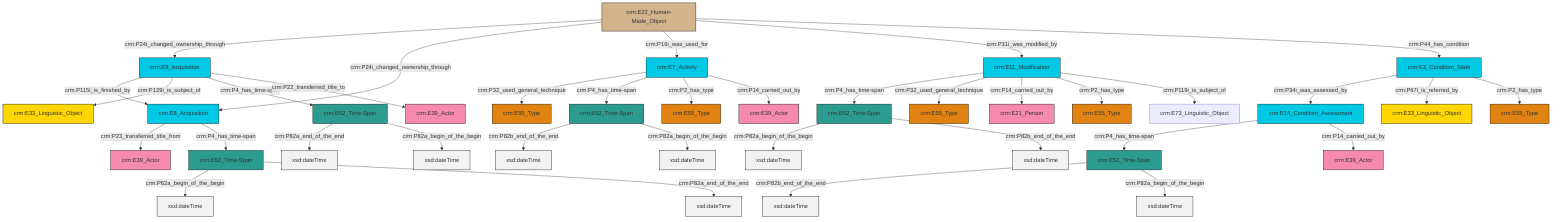 graph TD
classDef Literal fill:#f2f2f2,stroke:#000000;
classDef CRM_Entity fill:#FFFFFF,stroke:#000000;
classDef Temporal_Entity fill:#00C9E6, stroke:#000000;
classDef Type fill:#E18312, stroke:#000000;
classDef Time-Span fill:#2C9C91, stroke:#000000;
classDef Appellation fill:#FFEB7F, stroke:#000000;
classDef Place fill:#008836, stroke:#000000;
classDef Persistent_Item fill:#B266B2, stroke:#000000;
classDef Conceptual_Object fill:#FFD700, stroke:#000000;
classDef Physical_Thing fill:#D2B48C, stroke:#000000;
classDef Actor fill:#f58aad, stroke:#000000;
classDef PC_Classes fill:#4ce600, stroke:#000000;
classDef Multi fill:#cccccc,stroke:#000000;

0["crm:E3_Condition_State"]:::Temporal_Entity -->|crm:P34i_was_assessed_by| 1["crm:E14_Condition_Assessment"]:::Temporal_Entity
4["crm:E52_Time-Span"]:::Time-Span -->|crm:P82a_begin_of_the_begin| 5[xsd:dateTime]:::Literal
8["crm:E11_Modification"]:::Temporal_Entity -->|crm:P4_has_time-span| 4["crm:E52_Time-Span"]:::Time-Span
4["crm:E52_Time-Span"]:::Time-Span -->|crm:P82b_end_of_the_end| 11[xsd:dateTime]:::Literal
15["crm:E7_Activity"]:::Temporal_Entity -->|crm:P32_used_general_technique| 16["crm:E55_Type"]:::Type
2["crm:E8_Acquisition"]:::Temporal_Entity -->|crm:P115i_is_finished_by| 19["crm:E8_Acquisition"]:::Temporal_Entity
2["crm:E8_Acquisition"]:::Temporal_Entity -->|crm:P129i_is_subject_of| 20["crm:E33_Linguistic_Object"]:::Conceptual_Object
8["crm:E11_Modification"]:::Temporal_Entity -->|crm:P32_used_general_technique| 12["crm:E55_Type"]:::Type
8["crm:E11_Modification"]:::Temporal_Entity -->|crm:P14_carried_out_by| 27["crm:E21_Person"]:::Actor
0["crm:E3_Condition_State"]:::Temporal_Entity -->|crm:P67i_is_referred_by| 17["crm:E33_Linguistic_Object"]:::Conceptual_Object
21["crm:E52_Time-Span"]:::Time-Span -->|crm:P82b_end_of_the_end| 28[xsd:dateTime]:::Literal
31["crm:E22_Human-Made_Object"]:::Physical_Thing -->|crm:P24i_changed_ownership_through| 2["crm:E8_Acquisition"]:::Temporal_Entity
15["crm:E7_Activity"]:::Temporal_Entity -->|crm:P4_has_time-span| 9["crm:E52_Time-Span"]:::Time-Span
25["crm:E52_Time-Span"]:::Time-Span -->|crm:P82a_end_of_the_end| 34[xsd:dateTime]:::Literal
19["crm:E8_Acquisition"]:::Temporal_Entity -->|crm:P23_transferred_title_from| 35["crm:E39_Actor"]:::Actor
8["crm:E11_Modification"]:::Temporal_Entity -->|crm:P2_has_type| 40["crm:E55_Type"]:::Type
0["crm:E3_Condition_State"]:::Temporal_Entity -->|crm:P2_has_type| 42["crm:E55_Type"]:::Type
6["crm:E52_Time-Span"]:::Time-Span -->|crm:P82a_begin_of_the_begin| 44[xsd:dateTime]:::Literal
2["crm:E8_Acquisition"]:::Temporal_Entity -->|crm:P4_has_time-span| 25["crm:E52_Time-Span"]:::Time-Span
1["crm:E14_Condition_Assessment"]:::Temporal_Entity -->|crm:P4_has_time-span| 21["crm:E52_Time-Span"]:::Time-Span
31["crm:E22_Human-Made_Object"]:::Physical_Thing -->|crm:P24i_changed_ownership_through| 19["crm:E8_Acquisition"]:::Temporal_Entity
25["crm:E52_Time-Span"]:::Time-Span -->|crm:P82a_begin_of_the_begin| 47[xsd:dateTime]:::Literal
15["crm:E7_Activity"]:::Temporal_Entity -->|crm:P2_has_type| 23["crm:E55_Type"]:::Type
31["crm:E22_Human-Made_Object"]:::Physical_Thing -->|crm:P16i_was_used_for| 15["crm:E7_Activity"]:::Temporal_Entity
6["crm:E52_Time-Span"]:::Time-Span -->|crm:P82a_end_of_the_end| 48[xsd:dateTime]:::Literal
15["crm:E7_Activity"]:::Temporal_Entity -->|crm:P14_carried_out_by| 38["crm:E39_Actor"]:::Actor
1["crm:E14_Condition_Assessment"]:::Temporal_Entity -->|crm:P14_carried_out_by| 51["crm:E39_Actor"]:::Actor
31["crm:E22_Human-Made_Object"]:::Physical_Thing -->|crm:P31i_was_modified_by| 8["crm:E11_Modification"]:::Temporal_Entity
31["crm:E22_Human-Made_Object"]:::Physical_Thing -->|crm:P44_has_condition| 0["crm:E3_Condition_State"]:::Temporal_Entity
2["crm:E8_Acquisition"]:::Temporal_Entity -->|crm:P22_transferred_title_to| 36["crm:E39_Actor"]:::Actor
19["crm:E8_Acquisition"]:::Temporal_Entity -->|crm:P4_has_time-span| 6["crm:E52_Time-Span"]:::Time-Span
21["crm:E52_Time-Span"]:::Time-Span -->|crm:P82a_begin_of_the_begin| 54[xsd:dateTime]:::Literal
9["crm:E52_Time-Span"]:::Time-Span -->|crm:P82b_end_of_the_end| 56[xsd:dateTime]:::Literal
8["crm:E11_Modification"]:::Temporal_Entity -->|crm:P119i_is_subject_of| 29["crm:E73_Linguistic_Object"]:::Default
9["crm:E52_Time-Span"]:::Time-Span -->|crm:P82a_begin_of_the_begin| 59[xsd:dateTime]:::Literal